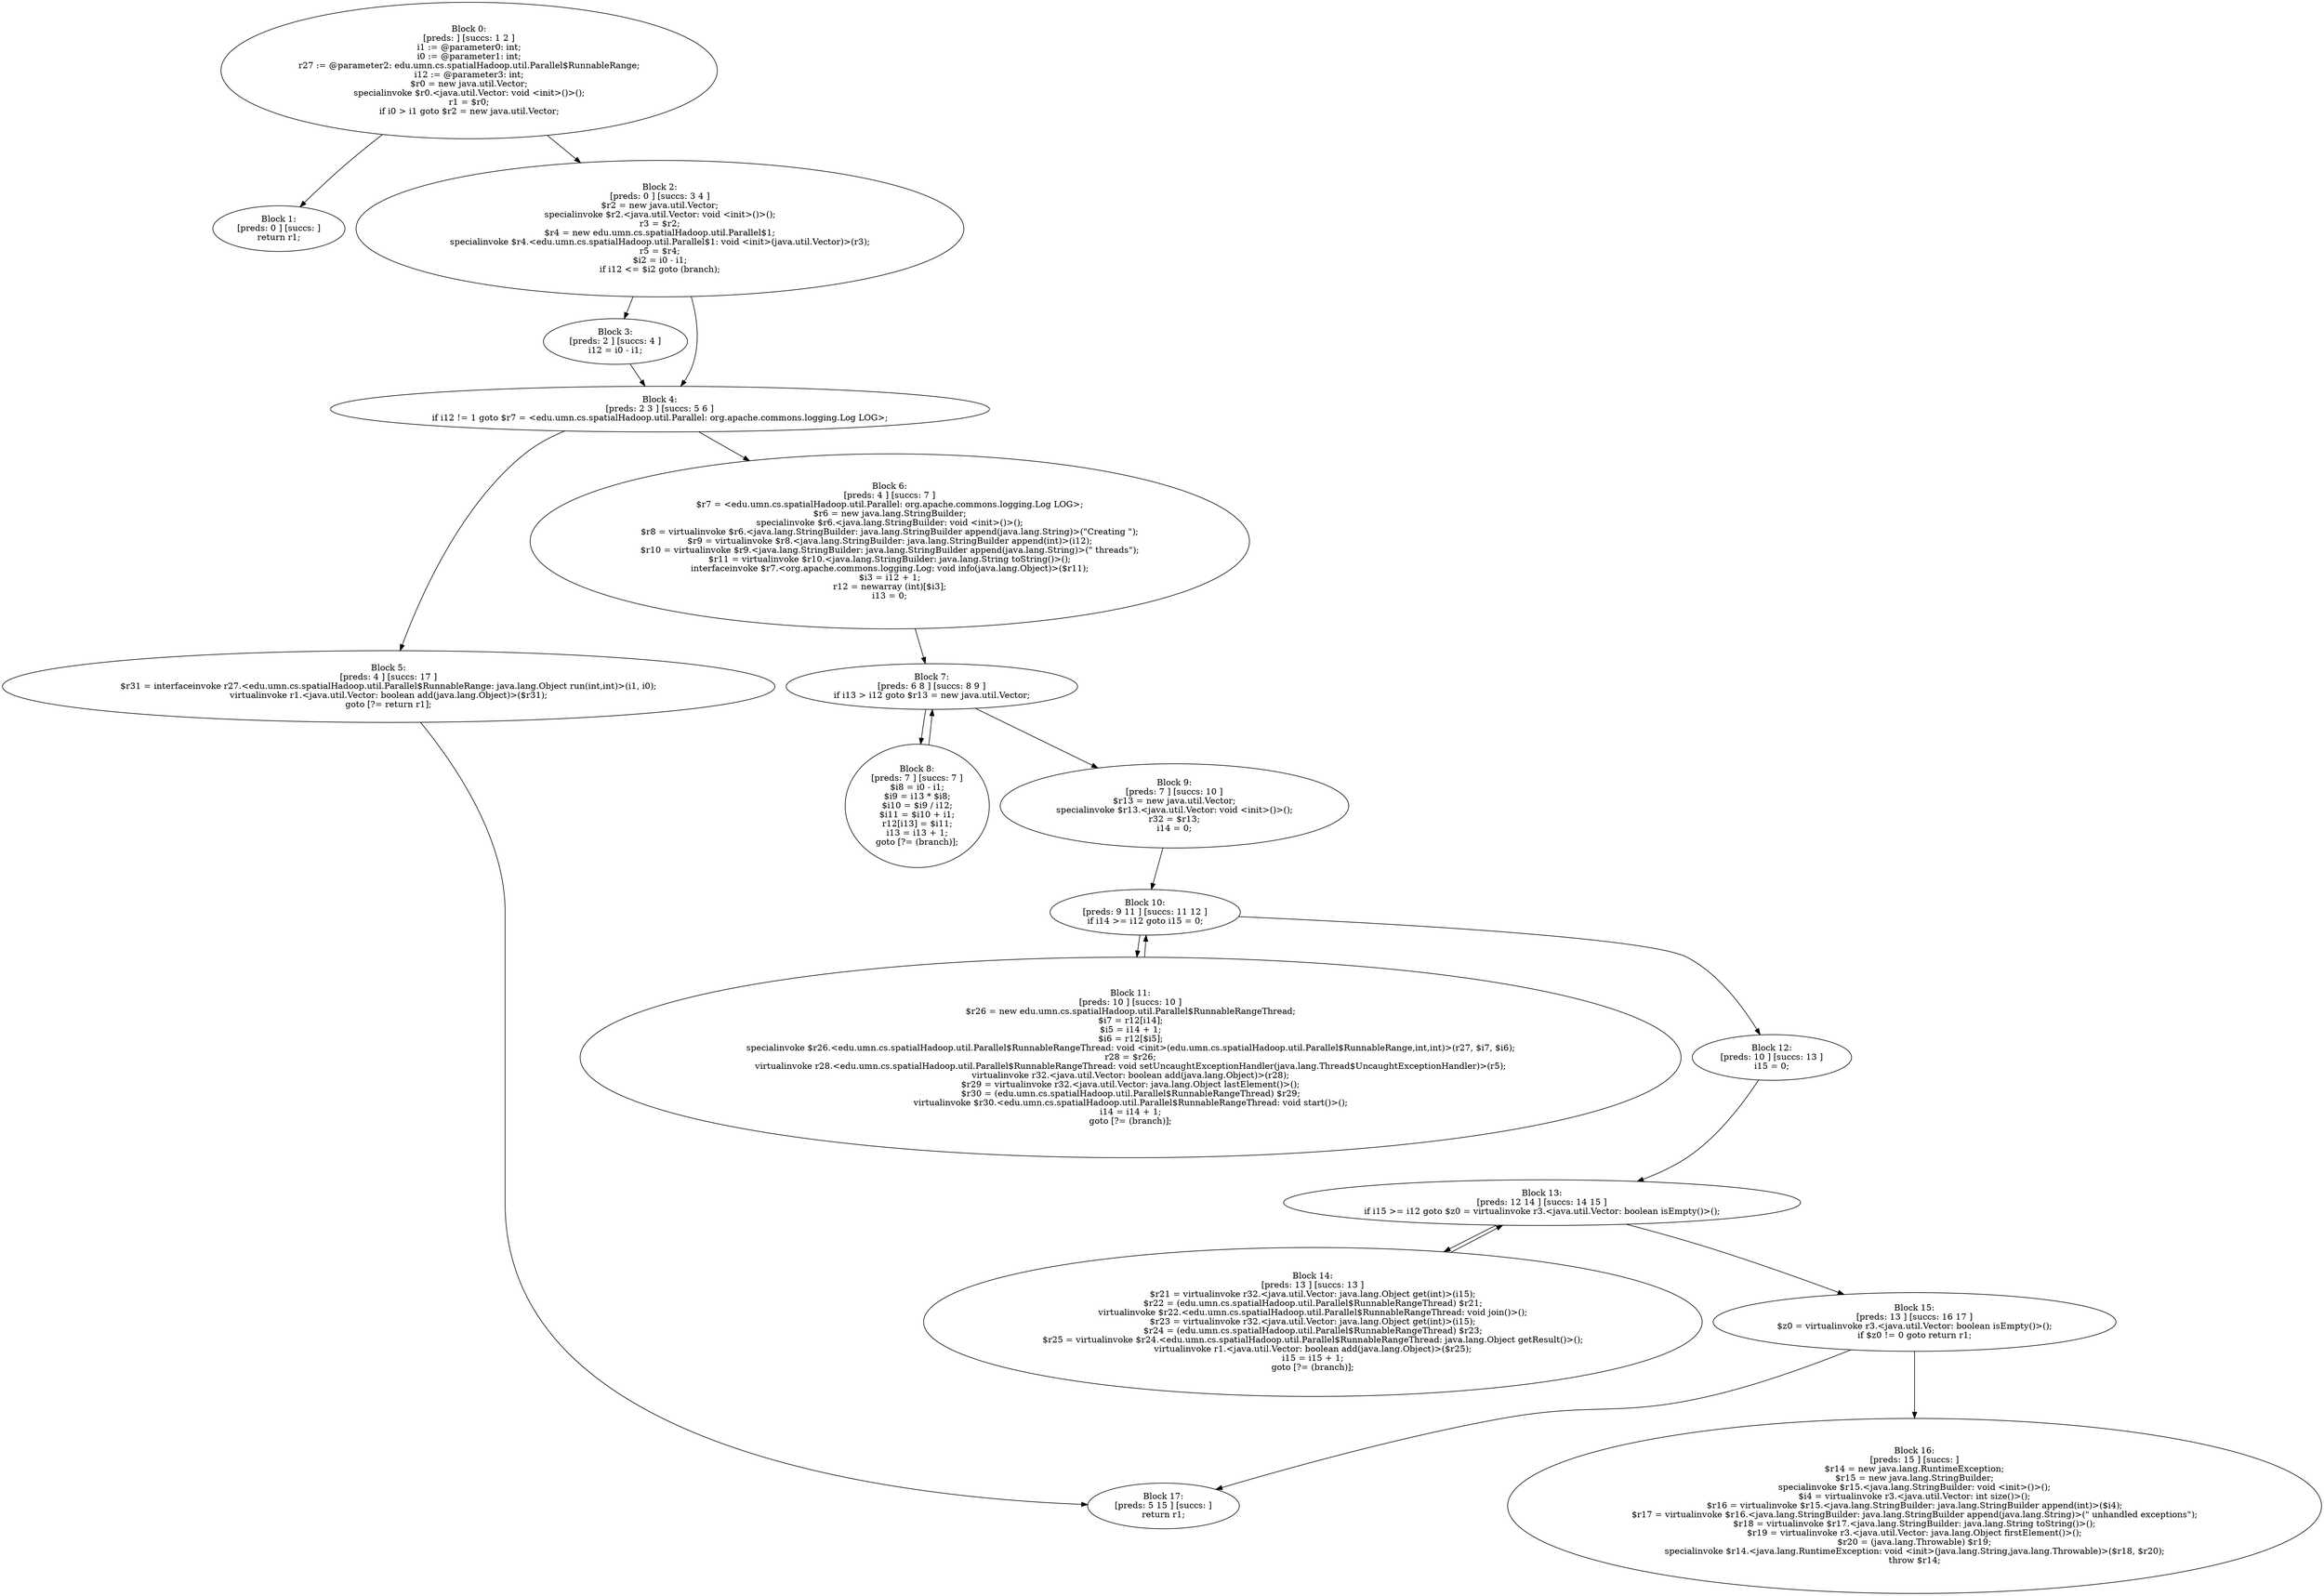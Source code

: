 digraph "unitGraph" {
    "Block 0:
[preds: ] [succs: 1 2 ]
i1 := @parameter0: int;
i0 := @parameter1: int;
r27 := @parameter2: edu.umn.cs.spatialHadoop.util.Parallel$RunnableRange;
i12 := @parameter3: int;
$r0 = new java.util.Vector;
specialinvoke $r0.<java.util.Vector: void <init>()>();
r1 = $r0;
if i0 > i1 goto $r2 = new java.util.Vector;
"
    "Block 1:
[preds: 0 ] [succs: ]
return r1;
"
    "Block 2:
[preds: 0 ] [succs: 3 4 ]
$r2 = new java.util.Vector;
specialinvoke $r2.<java.util.Vector: void <init>()>();
r3 = $r2;
$r4 = new edu.umn.cs.spatialHadoop.util.Parallel$1;
specialinvoke $r4.<edu.umn.cs.spatialHadoop.util.Parallel$1: void <init>(java.util.Vector)>(r3);
r5 = $r4;
$i2 = i0 - i1;
if i12 <= $i2 goto (branch);
"
    "Block 3:
[preds: 2 ] [succs: 4 ]
i12 = i0 - i1;
"
    "Block 4:
[preds: 2 3 ] [succs: 5 6 ]
if i12 != 1 goto $r7 = <edu.umn.cs.spatialHadoop.util.Parallel: org.apache.commons.logging.Log LOG>;
"
    "Block 5:
[preds: 4 ] [succs: 17 ]
$r31 = interfaceinvoke r27.<edu.umn.cs.spatialHadoop.util.Parallel$RunnableRange: java.lang.Object run(int,int)>(i1, i0);
virtualinvoke r1.<java.util.Vector: boolean add(java.lang.Object)>($r31);
goto [?= return r1];
"
    "Block 6:
[preds: 4 ] [succs: 7 ]
$r7 = <edu.umn.cs.spatialHadoop.util.Parallel: org.apache.commons.logging.Log LOG>;
$r6 = new java.lang.StringBuilder;
specialinvoke $r6.<java.lang.StringBuilder: void <init>()>();
$r8 = virtualinvoke $r6.<java.lang.StringBuilder: java.lang.StringBuilder append(java.lang.String)>(\"Creating \");
$r9 = virtualinvoke $r8.<java.lang.StringBuilder: java.lang.StringBuilder append(int)>(i12);
$r10 = virtualinvoke $r9.<java.lang.StringBuilder: java.lang.StringBuilder append(java.lang.String)>(\" threads\");
$r11 = virtualinvoke $r10.<java.lang.StringBuilder: java.lang.String toString()>();
interfaceinvoke $r7.<org.apache.commons.logging.Log: void info(java.lang.Object)>($r11);
$i3 = i12 + 1;
r12 = newarray (int)[$i3];
i13 = 0;
"
    "Block 7:
[preds: 6 8 ] [succs: 8 9 ]
if i13 > i12 goto $r13 = new java.util.Vector;
"
    "Block 8:
[preds: 7 ] [succs: 7 ]
$i8 = i0 - i1;
$i9 = i13 * $i8;
$i10 = $i9 / i12;
$i11 = $i10 + i1;
r12[i13] = $i11;
i13 = i13 + 1;
goto [?= (branch)];
"
    "Block 9:
[preds: 7 ] [succs: 10 ]
$r13 = new java.util.Vector;
specialinvoke $r13.<java.util.Vector: void <init>()>();
r32 = $r13;
i14 = 0;
"
    "Block 10:
[preds: 9 11 ] [succs: 11 12 ]
if i14 >= i12 goto i15 = 0;
"
    "Block 11:
[preds: 10 ] [succs: 10 ]
$r26 = new edu.umn.cs.spatialHadoop.util.Parallel$RunnableRangeThread;
$i7 = r12[i14];
$i5 = i14 + 1;
$i6 = r12[$i5];
specialinvoke $r26.<edu.umn.cs.spatialHadoop.util.Parallel$RunnableRangeThread: void <init>(edu.umn.cs.spatialHadoop.util.Parallel$RunnableRange,int,int)>(r27, $i7, $i6);
r28 = $r26;
virtualinvoke r28.<edu.umn.cs.spatialHadoop.util.Parallel$RunnableRangeThread: void setUncaughtExceptionHandler(java.lang.Thread$UncaughtExceptionHandler)>(r5);
virtualinvoke r32.<java.util.Vector: boolean add(java.lang.Object)>(r28);
$r29 = virtualinvoke r32.<java.util.Vector: java.lang.Object lastElement()>();
$r30 = (edu.umn.cs.spatialHadoop.util.Parallel$RunnableRangeThread) $r29;
virtualinvoke $r30.<edu.umn.cs.spatialHadoop.util.Parallel$RunnableRangeThread: void start()>();
i14 = i14 + 1;
goto [?= (branch)];
"
    "Block 12:
[preds: 10 ] [succs: 13 ]
i15 = 0;
"
    "Block 13:
[preds: 12 14 ] [succs: 14 15 ]
if i15 >= i12 goto $z0 = virtualinvoke r3.<java.util.Vector: boolean isEmpty()>();
"
    "Block 14:
[preds: 13 ] [succs: 13 ]
$r21 = virtualinvoke r32.<java.util.Vector: java.lang.Object get(int)>(i15);
$r22 = (edu.umn.cs.spatialHadoop.util.Parallel$RunnableRangeThread) $r21;
virtualinvoke $r22.<edu.umn.cs.spatialHadoop.util.Parallel$RunnableRangeThread: void join()>();
$r23 = virtualinvoke r32.<java.util.Vector: java.lang.Object get(int)>(i15);
$r24 = (edu.umn.cs.spatialHadoop.util.Parallel$RunnableRangeThread) $r23;
$r25 = virtualinvoke $r24.<edu.umn.cs.spatialHadoop.util.Parallel$RunnableRangeThread: java.lang.Object getResult()>();
virtualinvoke r1.<java.util.Vector: boolean add(java.lang.Object)>($r25);
i15 = i15 + 1;
goto [?= (branch)];
"
    "Block 15:
[preds: 13 ] [succs: 16 17 ]
$z0 = virtualinvoke r3.<java.util.Vector: boolean isEmpty()>();
if $z0 != 0 goto return r1;
"
    "Block 16:
[preds: 15 ] [succs: ]
$r14 = new java.lang.RuntimeException;
$r15 = new java.lang.StringBuilder;
specialinvoke $r15.<java.lang.StringBuilder: void <init>()>();
$i4 = virtualinvoke r3.<java.util.Vector: int size()>();
$r16 = virtualinvoke $r15.<java.lang.StringBuilder: java.lang.StringBuilder append(int)>($i4);
$r17 = virtualinvoke $r16.<java.lang.StringBuilder: java.lang.StringBuilder append(java.lang.String)>(\" unhandled exceptions\");
$r18 = virtualinvoke $r17.<java.lang.StringBuilder: java.lang.String toString()>();
$r19 = virtualinvoke r3.<java.util.Vector: java.lang.Object firstElement()>();
$r20 = (java.lang.Throwable) $r19;
specialinvoke $r14.<java.lang.RuntimeException: void <init>(java.lang.String,java.lang.Throwable)>($r18, $r20);
throw $r14;
"
    "Block 17:
[preds: 5 15 ] [succs: ]
return r1;
"
    "Block 0:
[preds: ] [succs: 1 2 ]
i1 := @parameter0: int;
i0 := @parameter1: int;
r27 := @parameter2: edu.umn.cs.spatialHadoop.util.Parallel$RunnableRange;
i12 := @parameter3: int;
$r0 = new java.util.Vector;
specialinvoke $r0.<java.util.Vector: void <init>()>();
r1 = $r0;
if i0 > i1 goto $r2 = new java.util.Vector;
"->"Block 1:
[preds: 0 ] [succs: ]
return r1;
";
    "Block 0:
[preds: ] [succs: 1 2 ]
i1 := @parameter0: int;
i0 := @parameter1: int;
r27 := @parameter2: edu.umn.cs.spatialHadoop.util.Parallel$RunnableRange;
i12 := @parameter3: int;
$r0 = new java.util.Vector;
specialinvoke $r0.<java.util.Vector: void <init>()>();
r1 = $r0;
if i0 > i1 goto $r2 = new java.util.Vector;
"->"Block 2:
[preds: 0 ] [succs: 3 4 ]
$r2 = new java.util.Vector;
specialinvoke $r2.<java.util.Vector: void <init>()>();
r3 = $r2;
$r4 = new edu.umn.cs.spatialHadoop.util.Parallel$1;
specialinvoke $r4.<edu.umn.cs.spatialHadoop.util.Parallel$1: void <init>(java.util.Vector)>(r3);
r5 = $r4;
$i2 = i0 - i1;
if i12 <= $i2 goto (branch);
";
    "Block 2:
[preds: 0 ] [succs: 3 4 ]
$r2 = new java.util.Vector;
specialinvoke $r2.<java.util.Vector: void <init>()>();
r3 = $r2;
$r4 = new edu.umn.cs.spatialHadoop.util.Parallel$1;
specialinvoke $r4.<edu.umn.cs.spatialHadoop.util.Parallel$1: void <init>(java.util.Vector)>(r3);
r5 = $r4;
$i2 = i0 - i1;
if i12 <= $i2 goto (branch);
"->"Block 3:
[preds: 2 ] [succs: 4 ]
i12 = i0 - i1;
";
    "Block 2:
[preds: 0 ] [succs: 3 4 ]
$r2 = new java.util.Vector;
specialinvoke $r2.<java.util.Vector: void <init>()>();
r3 = $r2;
$r4 = new edu.umn.cs.spatialHadoop.util.Parallel$1;
specialinvoke $r4.<edu.umn.cs.spatialHadoop.util.Parallel$1: void <init>(java.util.Vector)>(r3);
r5 = $r4;
$i2 = i0 - i1;
if i12 <= $i2 goto (branch);
"->"Block 4:
[preds: 2 3 ] [succs: 5 6 ]
if i12 != 1 goto $r7 = <edu.umn.cs.spatialHadoop.util.Parallel: org.apache.commons.logging.Log LOG>;
";
    "Block 3:
[preds: 2 ] [succs: 4 ]
i12 = i0 - i1;
"->"Block 4:
[preds: 2 3 ] [succs: 5 6 ]
if i12 != 1 goto $r7 = <edu.umn.cs.spatialHadoop.util.Parallel: org.apache.commons.logging.Log LOG>;
";
    "Block 4:
[preds: 2 3 ] [succs: 5 6 ]
if i12 != 1 goto $r7 = <edu.umn.cs.spatialHadoop.util.Parallel: org.apache.commons.logging.Log LOG>;
"->"Block 5:
[preds: 4 ] [succs: 17 ]
$r31 = interfaceinvoke r27.<edu.umn.cs.spatialHadoop.util.Parallel$RunnableRange: java.lang.Object run(int,int)>(i1, i0);
virtualinvoke r1.<java.util.Vector: boolean add(java.lang.Object)>($r31);
goto [?= return r1];
";
    "Block 4:
[preds: 2 3 ] [succs: 5 6 ]
if i12 != 1 goto $r7 = <edu.umn.cs.spatialHadoop.util.Parallel: org.apache.commons.logging.Log LOG>;
"->"Block 6:
[preds: 4 ] [succs: 7 ]
$r7 = <edu.umn.cs.spatialHadoop.util.Parallel: org.apache.commons.logging.Log LOG>;
$r6 = new java.lang.StringBuilder;
specialinvoke $r6.<java.lang.StringBuilder: void <init>()>();
$r8 = virtualinvoke $r6.<java.lang.StringBuilder: java.lang.StringBuilder append(java.lang.String)>(\"Creating \");
$r9 = virtualinvoke $r8.<java.lang.StringBuilder: java.lang.StringBuilder append(int)>(i12);
$r10 = virtualinvoke $r9.<java.lang.StringBuilder: java.lang.StringBuilder append(java.lang.String)>(\" threads\");
$r11 = virtualinvoke $r10.<java.lang.StringBuilder: java.lang.String toString()>();
interfaceinvoke $r7.<org.apache.commons.logging.Log: void info(java.lang.Object)>($r11);
$i3 = i12 + 1;
r12 = newarray (int)[$i3];
i13 = 0;
";
    "Block 5:
[preds: 4 ] [succs: 17 ]
$r31 = interfaceinvoke r27.<edu.umn.cs.spatialHadoop.util.Parallel$RunnableRange: java.lang.Object run(int,int)>(i1, i0);
virtualinvoke r1.<java.util.Vector: boolean add(java.lang.Object)>($r31);
goto [?= return r1];
"->"Block 17:
[preds: 5 15 ] [succs: ]
return r1;
";
    "Block 6:
[preds: 4 ] [succs: 7 ]
$r7 = <edu.umn.cs.spatialHadoop.util.Parallel: org.apache.commons.logging.Log LOG>;
$r6 = new java.lang.StringBuilder;
specialinvoke $r6.<java.lang.StringBuilder: void <init>()>();
$r8 = virtualinvoke $r6.<java.lang.StringBuilder: java.lang.StringBuilder append(java.lang.String)>(\"Creating \");
$r9 = virtualinvoke $r8.<java.lang.StringBuilder: java.lang.StringBuilder append(int)>(i12);
$r10 = virtualinvoke $r9.<java.lang.StringBuilder: java.lang.StringBuilder append(java.lang.String)>(\" threads\");
$r11 = virtualinvoke $r10.<java.lang.StringBuilder: java.lang.String toString()>();
interfaceinvoke $r7.<org.apache.commons.logging.Log: void info(java.lang.Object)>($r11);
$i3 = i12 + 1;
r12 = newarray (int)[$i3];
i13 = 0;
"->"Block 7:
[preds: 6 8 ] [succs: 8 9 ]
if i13 > i12 goto $r13 = new java.util.Vector;
";
    "Block 7:
[preds: 6 8 ] [succs: 8 9 ]
if i13 > i12 goto $r13 = new java.util.Vector;
"->"Block 8:
[preds: 7 ] [succs: 7 ]
$i8 = i0 - i1;
$i9 = i13 * $i8;
$i10 = $i9 / i12;
$i11 = $i10 + i1;
r12[i13] = $i11;
i13 = i13 + 1;
goto [?= (branch)];
";
    "Block 7:
[preds: 6 8 ] [succs: 8 9 ]
if i13 > i12 goto $r13 = new java.util.Vector;
"->"Block 9:
[preds: 7 ] [succs: 10 ]
$r13 = new java.util.Vector;
specialinvoke $r13.<java.util.Vector: void <init>()>();
r32 = $r13;
i14 = 0;
";
    "Block 8:
[preds: 7 ] [succs: 7 ]
$i8 = i0 - i1;
$i9 = i13 * $i8;
$i10 = $i9 / i12;
$i11 = $i10 + i1;
r12[i13] = $i11;
i13 = i13 + 1;
goto [?= (branch)];
"->"Block 7:
[preds: 6 8 ] [succs: 8 9 ]
if i13 > i12 goto $r13 = new java.util.Vector;
";
    "Block 9:
[preds: 7 ] [succs: 10 ]
$r13 = new java.util.Vector;
specialinvoke $r13.<java.util.Vector: void <init>()>();
r32 = $r13;
i14 = 0;
"->"Block 10:
[preds: 9 11 ] [succs: 11 12 ]
if i14 >= i12 goto i15 = 0;
";
    "Block 10:
[preds: 9 11 ] [succs: 11 12 ]
if i14 >= i12 goto i15 = 0;
"->"Block 11:
[preds: 10 ] [succs: 10 ]
$r26 = new edu.umn.cs.spatialHadoop.util.Parallel$RunnableRangeThread;
$i7 = r12[i14];
$i5 = i14 + 1;
$i6 = r12[$i5];
specialinvoke $r26.<edu.umn.cs.spatialHadoop.util.Parallel$RunnableRangeThread: void <init>(edu.umn.cs.spatialHadoop.util.Parallel$RunnableRange,int,int)>(r27, $i7, $i6);
r28 = $r26;
virtualinvoke r28.<edu.umn.cs.spatialHadoop.util.Parallel$RunnableRangeThread: void setUncaughtExceptionHandler(java.lang.Thread$UncaughtExceptionHandler)>(r5);
virtualinvoke r32.<java.util.Vector: boolean add(java.lang.Object)>(r28);
$r29 = virtualinvoke r32.<java.util.Vector: java.lang.Object lastElement()>();
$r30 = (edu.umn.cs.spatialHadoop.util.Parallel$RunnableRangeThread) $r29;
virtualinvoke $r30.<edu.umn.cs.spatialHadoop.util.Parallel$RunnableRangeThread: void start()>();
i14 = i14 + 1;
goto [?= (branch)];
";
    "Block 10:
[preds: 9 11 ] [succs: 11 12 ]
if i14 >= i12 goto i15 = 0;
"->"Block 12:
[preds: 10 ] [succs: 13 ]
i15 = 0;
";
    "Block 11:
[preds: 10 ] [succs: 10 ]
$r26 = new edu.umn.cs.spatialHadoop.util.Parallel$RunnableRangeThread;
$i7 = r12[i14];
$i5 = i14 + 1;
$i6 = r12[$i5];
specialinvoke $r26.<edu.umn.cs.spatialHadoop.util.Parallel$RunnableRangeThread: void <init>(edu.umn.cs.spatialHadoop.util.Parallel$RunnableRange,int,int)>(r27, $i7, $i6);
r28 = $r26;
virtualinvoke r28.<edu.umn.cs.spatialHadoop.util.Parallel$RunnableRangeThread: void setUncaughtExceptionHandler(java.lang.Thread$UncaughtExceptionHandler)>(r5);
virtualinvoke r32.<java.util.Vector: boolean add(java.lang.Object)>(r28);
$r29 = virtualinvoke r32.<java.util.Vector: java.lang.Object lastElement()>();
$r30 = (edu.umn.cs.spatialHadoop.util.Parallel$RunnableRangeThread) $r29;
virtualinvoke $r30.<edu.umn.cs.spatialHadoop.util.Parallel$RunnableRangeThread: void start()>();
i14 = i14 + 1;
goto [?= (branch)];
"->"Block 10:
[preds: 9 11 ] [succs: 11 12 ]
if i14 >= i12 goto i15 = 0;
";
    "Block 12:
[preds: 10 ] [succs: 13 ]
i15 = 0;
"->"Block 13:
[preds: 12 14 ] [succs: 14 15 ]
if i15 >= i12 goto $z0 = virtualinvoke r3.<java.util.Vector: boolean isEmpty()>();
";
    "Block 13:
[preds: 12 14 ] [succs: 14 15 ]
if i15 >= i12 goto $z0 = virtualinvoke r3.<java.util.Vector: boolean isEmpty()>();
"->"Block 14:
[preds: 13 ] [succs: 13 ]
$r21 = virtualinvoke r32.<java.util.Vector: java.lang.Object get(int)>(i15);
$r22 = (edu.umn.cs.spatialHadoop.util.Parallel$RunnableRangeThread) $r21;
virtualinvoke $r22.<edu.umn.cs.spatialHadoop.util.Parallel$RunnableRangeThread: void join()>();
$r23 = virtualinvoke r32.<java.util.Vector: java.lang.Object get(int)>(i15);
$r24 = (edu.umn.cs.spatialHadoop.util.Parallel$RunnableRangeThread) $r23;
$r25 = virtualinvoke $r24.<edu.umn.cs.spatialHadoop.util.Parallel$RunnableRangeThread: java.lang.Object getResult()>();
virtualinvoke r1.<java.util.Vector: boolean add(java.lang.Object)>($r25);
i15 = i15 + 1;
goto [?= (branch)];
";
    "Block 13:
[preds: 12 14 ] [succs: 14 15 ]
if i15 >= i12 goto $z0 = virtualinvoke r3.<java.util.Vector: boolean isEmpty()>();
"->"Block 15:
[preds: 13 ] [succs: 16 17 ]
$z0 = virtualinvoke r3.<java.util.Vector: boolean isEmpty()>();
if $z0 != 0 goto return r1;
";
    "Block 14:
[preds: 13 ] [succs: 13 ]
$r21 = virtualinvoke r32.<java.util.Vector: java.lang.Object get(int)>(i15);
$r22 = (edu.umn.cs.spatialHadoop.util.Parallel$RunnableRangeThread) $r21;
virtualinvoke $r22.<edu.umn.cs.spatialHadoop.util.Parallel$RunnableRangeThread: void join()>();
$r23 = virtualinvoke r32.<java.util.Vector: java.lang.Object get(int)>(i15);
$r24 = (edu.umn.cs.spatialHadoop.util.Parallel$RunnableRangeThread) $r23;
$r25 = virtualinvoke $r24.<edu.umn.cs.spatialHadoop.util.Parallel$RunnableRangeThread: java.lang.Object getResult()>();
virtualinvoke r1.<java.util.Vector: boolean add(java.lang.Object)>($r25);
i15 = i15 + 1;
goto [?= (branch)];
"->"Block 13:
[preds: 12 14 ] [succs: 14 15 ]
if i15 >= i12 goto $z0 = virtualinvoke r3.<java.util.Vector: boolean isEmpty()>();
";
    "Block 15:
[preds: 13 ] [succs: 16 17 ]
$z0 = virtualinvoke r3.<java.util.Vector: boolean isEmpty()>();
if $z0 != 0 goto return r1;
"->"Block 16:
[preds: 15 ] [succs: ]
$r14 = new java.lang.RuntimeException;
$r15 = new java.lang.StringBuilder;
specialinvoke $r15.<java.lang.StringBuilder: void <init>()>();
$i4 = virtualinvoke r3.<java.util.Vector: int size()>();
$r16 = virtualinvoke $r15.<java.lang.StringBuilder: java.lang.StringBuilder append(int)>($i4);
$r17 = virtualinvoke $r16.<java.lang.StringBuilder: java.lang.StringBuilder append(java.lang.String)>(\" unhandled exceptions\");
$r18 = virtualinvoke $r17.<java.lang.StringBuilder: java.lang.String toString()>();
$r19 = virtualinvoke r3.<java.util.Vector: java.lang.Object firstElement()>();
$r20 = (java.lang.Throwable) $r19;
specialinvoke $r14.<java.lang.RuntimeException: void <init>(java.lang.String,java.lang.Throwable)>($r18, $r20);
throw $r14;
";
    "Block 15:
[preds: 13 ] [succs: 16 17 ]
$z0 = virtualinvoke r3.<java.util.Vector: boolean isEmpty()>();
if $z0 != 0 goto return r1;
"->"Block 17:
[preds: 5 15 ] [succs: ]
return r1;
";
}
